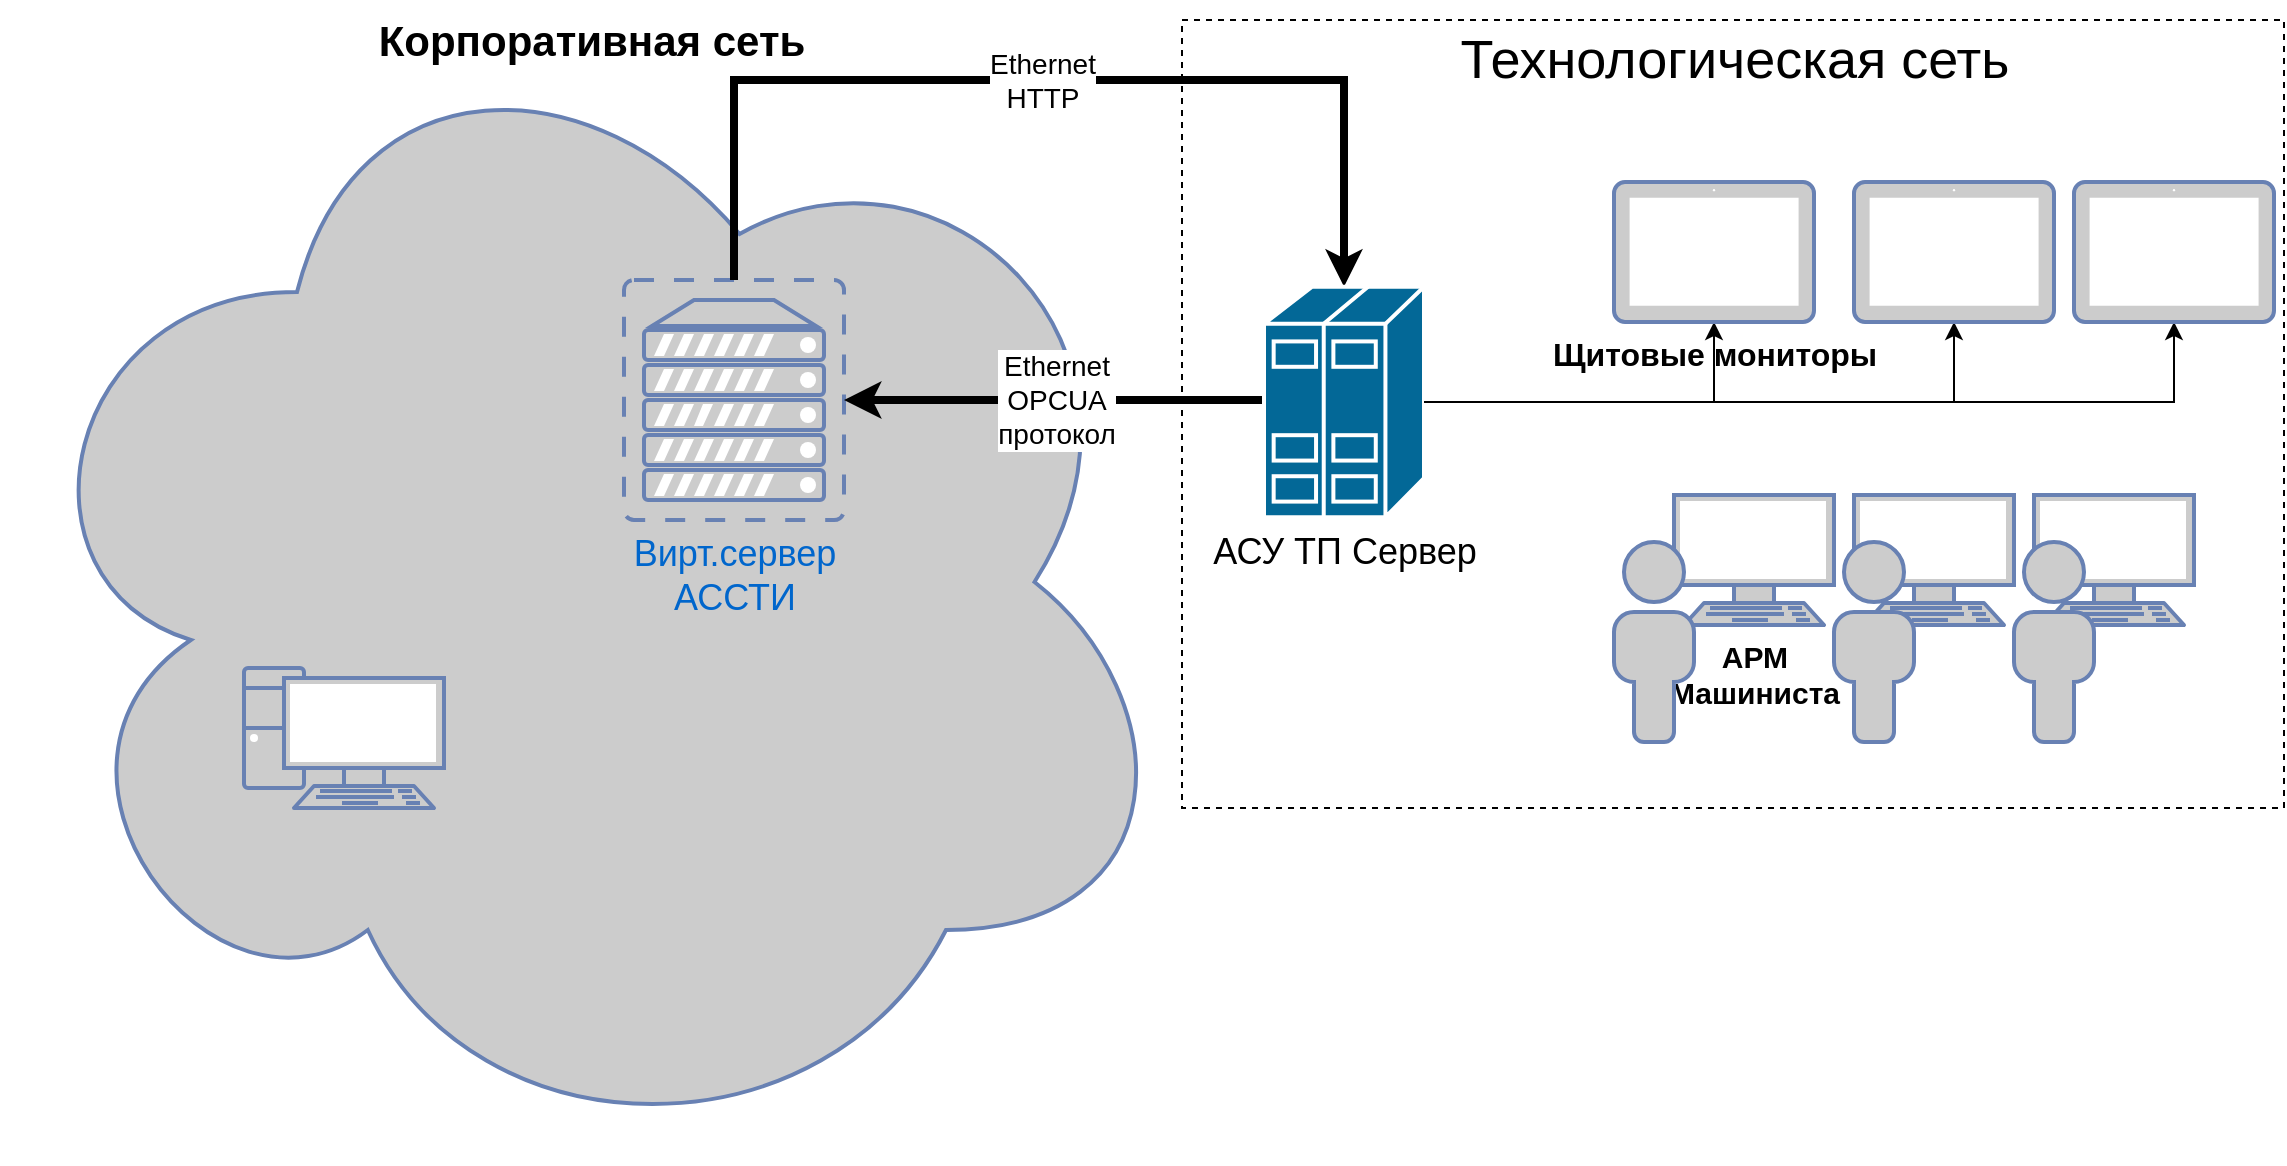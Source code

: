 <mxfile version="13.4.5" type="github" pages="2">
  <diagram id="UlmRlPu3MlplNsz4lUj-" name="Page-1">
    <mxGraphModel dx="1447" dy="755" grid="1" gridSize="10" guides="1" tooltips="1" connect="1" arrows="1" fold="1" page="1" pageScale="1" pageWidth="1169" pageHeight="827" math="0" shadow="0">
      <root>
        <mxCell id="0" />
        <mxCell id="1" parent="0" />
        <mxCell id="5tvt5PeshBpxNtrqeua9-6" value="" style="rounded=0;whiteSpace=wrap;html=1;dashed=1;" parent="1" vertex="1">
          <mxGeometry x="599" y="20" width="551" height="394" as="geometry" />
        </mxCell>
        <mxCell id="2" value="&lt;font color=&quot;#000000&quot;&gt;&lt;span style=&quot;font-size: 21px&quot;&gt;&lt;b&gt;Корпоративная сеть&lt;/b&gt;&lt;/span&gt;&lt;/font&gt;" style="ellipse;shape=cloud;whiteSpace=wrap;html=1;fontColor=#0066CC;verticalAlign=top;strokeColor=#6881B3;strokeWidth=2;fillColor=#CCCCCC;gradientDirection=north;" parent="1" vertex="1">
          <mxGeometry x="9" y="11" width="590" height="580" as="geometry" />
        </mxCell>
        <mxCell id="1UzGWbSAGFntDquRKkt2-6" value="&lt;font style=&quot;font-size: 18px&quot;&gt;Вирт.сервер&lt;br&gt;АССТИ&lt;/font&gt;" style="fontColor=#0066CC;verticalAlign=top;verticalLabelPosition=bottom;labelPosition=center;align=center;html=1;outlineConnect=0;fillColor=#CCCCCC;strokeColor=#6881B3;gradientColor=none;gradientDirection=north;strokeWidth=2;shape=mxgraph.networks.virtual_server;" parent="1" vertex="1">
          <mxGeometry x="320" y="150" width="110" height="120" as="geometry" />
        </mxCell>
        <mxCell id="1UzGWbSAGFntDquRKkt2-19" value="&lt;font style=&quot;font-size: 14px&quot;&gt;Ethernet&lt;br&gt;OPCUA&lt;br&gt;протокол&lt;/font&gt;" style="edgeStyle=orthogonalEdgeStyle;rounded=0;orthogonalLoop=1;jettySize=auto;html=1;exitX=1;exitY=0.5;exitDx=0;exitDy=0;exitPerimeter=0;startArrow=classic;startFill=1;endArrow=none;endFill=0;strokeWidth=4;entryX=0;entryY=0.5;entryDx=0;entryDy=0;entryPerimeter=0;" parent="1" source="1UzGWbSAGFntDquRKkt2-6" target="1UzGWbSAGFntDquRKkt2-2" edge="1">
          <mxGeometry relative="1" as="geometry">
            <Array as="points">
              <mxPoint x="640" y="210" />
            </Array>
            <mxPoint x="500" y="350" as="targetPoint" />
          </mxGeometry>
        </mxCell>
        <mxCell id="5tvt5PeshBpxNtrqeua9-2" value="&lt;font style=&quot;font-size: 14px&quot;&gt;Ethernet&lt;br&gt;HTTP&lt;br&gt;&lt;/font&gt;" style="edgeStyle=orthogonalEdgeStyle;rounded=0;orthogonalLoop=1;jettySize=auto;html=1;startArrow=classic;startFill=1;endArrow=none;endFill=0;strokeWidth=4;entryX=0.5;entryY=0;entryDx=0;entryDy=0;entryPerimeter=0;exitX=0.5;exitY=0;exitDx=0;exitDy=0;exitPerimeter=0;" parent="1" source="1UzGWbSAGFntDquRKkt2-2" target="1UzGWbSAGFntDquRKkt2-6" edge="1">
          <mxGeometry relative="1" as="geometry">
            <Array as="points">
              <mxPoint x="680" y="50" />
              <mxPoint x="375" y="50" />
            </Array>
            <mxPoint x="530" y="50" as="sourcePoint" />
            <mxPoint x="600.0" y="138" as="targetPoint" />
          </mxGeometry>
        </mxCell>
        <mxCell id="5tvt5PeshBpxNtrqeua9-3" value="" style="group" parent="1" vertex="1" connectable="0">
          <mxGeometry x="640" y="101" width="505" height="280" as="geometry" />
        </mxCell>
        <mxCell id="1UzGWbSAGFntDquRKkt2-2" value="&lt;font style=&quot;font-size: 18px&quot;&gt;АСУ ТП Сервер&lt;/font&gt;" style="shape=mxgraph.cisco.servers.standard_host;html=1;pointerEvents=1;dashed=0;fillColor=#036897;strokeColor=#ffffff;strokeWidth=2;verticalLabelPosition=bottom;verticalAlign=top;align=center;outlineConnect=0;" parent="5tvt5PeshBpxNtrqeua9-3" vertex="1">
          <mxGeometry y="52.37" width="80" height="115.25" as="geometry" />
        </mxCell>
        <mxCell id="1UzGWbSAGFntDquRKkt2-3" value="" style="fontColor=#0066CC;verticalAlign=top;verticalLabelPosition=bottom;labelPosition=center;align=center;html=1;outlineConnect=0;fillColor=#CCCCCC;strokeColor=#6881B3;gradientColor=none;gradientDirection=north;strokeWidth=2;shape=mxgraph.networks.terminal;" parent="5tvt5PeshBpxNtrqeua9-3" vertex="1">
          <mxGeometry x="385" y="156.5" width="80" height="65" as="geometry" />
        </mxCell>
        <mxCell id="1UzGWbSAGFntDquRKkt2-4" value="" style="fontColor=#0066CC;verticalAlign=top;verticalLabelPosition=bottom;labelPosition=center;align=center;html=1;outlineConnect=0;fillColor=#CCCCCC;strokeColor=#6881B3;gradientColor=none;gradientDirection=north;strokeWidth=2;shape=mxgraph.networks.terminal;" parent="5tvt5PeshBpxNtrqeua9-3" vertex="1">
          <mxGeometry x="295" y="156.5" width="80" height="65" as="geometry" />
        </mxCell>
        <mxCell id="1UzGWbSAGFntDquRKkt2-5" value="&lt;font style=&quot;font-size: 15px&quot; color=&quot;#000000&quot;&gt;АРМ&lt;br&gt;Машиниста&lt;br&gt;&lt;/font&gt;" style="fontColor=#0066CC;verticalAlign=top;verticalLabelPosition=bottom;labelPosition=center;align=center;html=1;outlineConnect=0;fillColor=#CCCCCC;strokeColor=#6881B3;gradientColor=none;gradientDirection=north;strokeWidth=2;shape=mxgraph.networks.terminal;fontStyle=1" parent="5tvt5PeshBpxNtrqeua9-3" vertex="1">
          <mxGeometry x="205" y="156.5" width="80" height="65" as="geometry" />
        </mxCell>
        <mxCell id="1UzGWbSAGFntDquRKkt2-18" style="edgeStyle=orthogonalEdgeStyle;rounded=0;orthogonalLoop=1;jettySize=auto;html=1;exitX=0.5;exitY=1;exitDx=0;exitDy=0;exitPerimeter=0;startArrow=classic;startFill=1;endArrow=none;endFill=0;" parent="5tvt5PeshBpxNtrqeua9-3" source="1UzGWbSAGFntDquRKkt2-7" target="1UzGWbSAGFntDquRKkt2-2" edge="1">
          <mxGeometry relative="1" as="geometry">
            <mxPoint x="59.2" y="204.005" as="targetPoint" />
          </mxGeometry>
        </mxCell>
        <mxCell id="1UzGWbSAGFntDquRKkt2-7" value="&lt;font color=&quot;#000000&quot; size=&quot;1&quot;&gt;&lt;b style=&quot;font-size: 16px&quot;&gt;Щитовые мониторы&lt;/b&gt;&lt;/font&gt;" style="fontColor=#0066CC;verticalAlign=top;verticalLabelPosition=bottom;labelPosition=center;align=center;html=1;outlineConnect=0;fillColor=#CCCCCC;strokeColor=#6881B3;gradientColor=none;gradientDirection=north;strokeWidth=2;shape=mxgraph.networks.tablet;" parent="5tvt5PeshBpxNtrqeua9-3" vertex="1">
          <mxGeometry x="175" width="100" height="70" as="geometry" />
        </mxCell>
        <mxCell id="1UzGWbSAGFntDquRKkt2-17" style="edgeStyle=orthogonalEdgeStyle;rounded=0;orthogonalLoop=1;jettySize=auto;html=1;exitX=0.5;exitY=1;exitDx=0;exitDy=0;exitPerimeter=0;startArrow=classic;startFill=1;endArrow=none;endFill=0;" parent="5tvt5PeshBpxNtrqeua9-3" source="1UzGWbSAGFntDquRKkt2-8" target="1UzGWbSAGFntDquRKkt2-2" edge="1">
          <mxGeometry relative="1" as="geometry">
            <mxPoint x="80" y="130" as="targetPoint" />
          </mxGeometry>
        </mxCell>
        <mxCell id="1UzGWbSAGFntDquRKkt2-8" value="" style="fontColor=#0066CC;verticalAlign=top;verticalLabelPosition=bottom;labelPosition=center;align=center;html=1;outlineConnect=0;fillColor=#CCCCCC;strokeColor=#6881B3;gradientColor=none;gradientDirection=north;strokeWidth=2;shape=mxgraph.networks.tablet;" parent="5tvt5PeshBpxNtrqeua9-3" vertex="1">
          <mxGeometry x="295" width="100" height="70" as="geometry" />
        </mxCell>
        <mxCell id="1UzGWbSAGFntDquRKkt2-16" style="edgeStyle=orthogonalEdgeStyle;rounded=0;orthogonalLoop=1;jettySize=auto;html=1;exitX=0.5;exitY=1;exitDx=0;exitDy=0;exitPerimeter=0;startArrow=classic;startFill=1;endArrow=none;endFill=0;" parent="5tvt5PeshBpxNtrqeua9-3" source="1UzGWbSAGFntDquRKkt2-9" target="1UzGWbSAGFntDquRKkt2-2" edge="1">
          <mxGeometry relative="1" as="geometry" />
        </mxCell>
        <mxCell id="1UzGWbSAGFntDquRKkt2-9" value="" style="fontColor=#0066CC;verticalAlign=top;verticalLabelPosition=bottom;labelPosition=center;align=center;html=1;outlineConnect=0;fillColor=#CCCCCC;strokeColor=#6881B3;gradientColor=none;gradientDirection=north;strokeWidth=2;shape=mxgraph.networks.tablet;" parent="5tvt5PeshBpxNtrqeua9-3" vertex="1">
          <mxGeometry x="405" width="100" height="70" as="geometry" />
        </mxCell>
        <mxCell id="1UzGWbSAGFntDquRKkt2-10" value="" style="fontColor=#0066CC;verticalAlign=top;verticalLabelPosition=bottom;labelPosition=center;align=center;html=1;outlineConnect=0;fillColor=#CCCCCC;strokeColor=#6881B3;gradientColor=none;gradientDirection=north;strokeWidth=2;shape=mxgraph.networks.user_male;" parent="5tvt5PeshBpxNtrqeua9-3" vertex="1">
          <mxGeometry x="175" y="180" width="40" height="100" as="geometry" />
        </mxCell>
        <mxCell id="1UzGWbSAGFntDquRKkt2-11" value="" style="fontColor=#0066CC;verticalAlign=top;verticalLabelPosition=bottom;labelPosition=center;align=center;html=1;outlineConnect=0;fillColor=#CCCCCC;strokeColor=#6881B3;gradientColor=none;gradientDirection=north;strokeWidth=2;shape=mxgraph.networks.user_male;" parent="5tvt5PeshBpxNtrqeua9-3" vertex="1">
          <mxGeometry x="285" y="180" width="40" height="100" as="geometry" />
        </mxCell>
        <mxCell id="1UzGWbSAGFntDquRKkt2-12" value="" style="fontColor=#0066CC;verticalAlign=top;verticalLabelPosition=bottom;labelPosition=center;align=center;html=1;outlineConnect=0;fillColor=#CCCCCC;strokeColor=#6881B3;gradientColor=none;gradientDirection=north;strokeWidth=2;shape=mxgraph.networks.user_male;" parent="5tvt5PeshBpxNtrqeua9-3" vertex="1">
          <mxGeometry x="375" y="180" width="40" height="100" as="geometry" />
        </mxCell>
        <mxCell id="5tvt5PeshBpxNtrqeua9-4" value="" style="fontColor=#0066CC;verticalAlign=top;verticalLabelPosition=bottom;labelPosition=center;align=center;html=1;outlineConnect=0;fillColor=#CCCCCC;strokeColor=#6881B3;gradientColor=none;gradientDirection=north;strokeWidth=2;shape=mxgraph.networks.pc;" parent="1" vertex="1">
          <mxGeometry x="130" y="344" width="100" height="70" as="geometry" />
        </mxCell>
        <mxCell id="5Uj1U9BEtgQ4sgeMfXVR-2" value="Технологическая сеть" style="text;html=1;resizable=0;autosize=1;align=center;verticalAlign=middle;points=[];fillColor=none;strokeColor=none;rounded=0;fontSize=27;" vertex="1" parent="1">
          <mxGeometry x="729.5" y="20" width="290" height="40" as="geometry" />
        </mxCell>
      </root>
    </mxGraphModel>
  </diagram>
  <diagram id="fvJauqjlG-KV8j_j-Zet" name="Page-2">
    <mxGraphModel dx="1736" dy="906" grid="1" gridSize="10" guides="1" tooltips="1" connect="1" arrows="1" fold="1" page="1" pageScale="1" pageWidth="1169" pageHeight="827" math="0" shadow="0">
      <root>
        <mxCell id="mN69lAe2RCZF8AgsvQ01-0" />
        <mxCell id="mN69lAe2RCZF8AgsvQ01-1" parent="mN69lAe2RCZF8AgsvQ01-0" />
        <mxCell id="mN69lAe2RCZF8AgsvQ01-8" value="" style="whiteSpace=wrap;html=1;aspect=fixed;dashed=1;" vertex="1" parent="mN69lAe2RCZF8AgsvQ01-1">
          <mxGeometry x="162" y="40" width="700" height="700" as="geometry" />
        </mxCell>
        <mxCell id="mN69lAe2RCZF8AgsvQ01-20" style="edgeStyle=orthogonalEdgeStyle;rounded=0;orthogonalLoop=1;jettySize=auto;html=1;exitX=0;exitY=0.5;exitDx=0;exitDy=0;entryX=1;entryY=0.5;entryDx=0;entryDy=0;entryPerimeter=0;endSize=9;strokeWidth=3;" edge="1" parent="mN69lAe2RCZF8AgsvQ01-1" source="mN69lAe2RCZF8AgsvQ01-2" target="mN69lAe2RCZF8AgsvQ01-18">
          <mxGeometry relative="1" as="geometry" />
        </mxCell>
        <mxCell id="mN69lAe2RCZF8AgsvQ01-30" value="&lt;font style=&quot;font-size: 22px&quot;&gt;online&lt;/font&gt;" style="edgeStyle=isometricEdgeStyle;rounded=0;orthogonalLoop=1;jettySize=auto;html=1;exitX=0;exitY=0.25;exitDx=0;exitDy=0;entryX=0.75;entryY=1;entryDx=0;entryDy=0;endSize=9;strokeWidth=3;startArrow=classic;startFill=1;startSize=9;" edge="1" parent="mN69lAe2RCZF8AgsvQ01-1" source="mN69lAe2RCZF8AgsvQ01-2" target="mN69lAe2RCZF8AgsvQ01-28">
          <mxGeometry relative="1" as="geometry">
            <Array as="points">
              <mxPoint x="392" y="520" />
            </Array>
          </mxGeometry>
        </mxCell>
        <mxCell id="mN69lAe2RCZF8AgsvQ01-2" value="" style="shape=image;html=1;verticalAlign=top;verticalLabelPosition=bottom;labelBackgroundColor=#ffffff;imageAspect=0;aspect=fixed;image=https://cdn4.iconfinder.com/data/icons/redis-2/1451/Untitled-2-128.png;dashed=1;" vertex="1" parent="mN69lAe2RCZF8AgsvQ01-1">
          <mxGeometry x="499" y="550" width="168" height="168" as="geometry" />
        </mxCell>
        <mxCell id="mN69lAe2RCZF8AgsvQ01-31" value="&lt;font style=&quot;font-size: 18px&quot;&gt;Archive&lt;/font&gt;" style="edgeStyle=isometricEdgeStyle;rounded=0;orthogonalLoop=1;jettySize=auto;html=1;exitX=0.5;exitY=0;exitDx=0;exitDy=0;exitPerimeter=0;entryX=0.25;entryY=1;entryDx=0;entryDy=0;endSize=9;strokeWidth=3;startArrow=classic;startFill=1;endArrow=classic;endFill=1;startSize=9;" edge="1" parent="mN69lAe2RCZF8AgsvQ01-1" source="mN69lAe2RCZF8AgsvQ01-3" target="mN69lAe2RCZF8AgsvQ01-28">
          <mxGeometry relative="1" as="geometry" />
        </mxCell>
        <mxCell id="mN69lAe2RCZF8AgsvQ01-3" value="" style="outlineConnect=0;dashed=0;verticalLabelPosition=bottom;verticalAlign=top;align=center;html=1;shape=mxgraph.aws3.mysql_db_instance;fillColor=#2E73B8;gradientColor=none;" vertex="1" parent="mN69lAe2RCZF8AgsvQ01-1">
          <mxGeometry x="182" y="571.75" width="140" height="124.5" as="geometry" />
        </mxCell>
        <mxCell id="mN69lAe2RCZF8AgsvQ01-12" value="&lt;font style=&quot;font-size: 23px&quot;&gt;Subscribe&lt;br&gt;to change event&lt;/font&gt;" style="edgeStyle=orthogonalEdgeStyle;rounded=0;orthogonalLoop=1;jettySize=auto;html=1;exitX=0;exitY=0.5;exitDx=0;exitDy=0;endSize=9;" edge="1" parent="mN69lAe2RCZF8AgsvQ01-1" source="mN69lAe2RCZF8AgsvQ01-9" target="mN69lAe2RCZF8AgsvQ01-2">
          <mxGeometry x="-0.591" y="45" relative="1" as="geometry">
            <mxPoint x="-45" y="44" as="offset" />
          </mxGeometry>
        </mxCell>
        <mxCell id="mN69lAe2RCZF8AgsvQ01-9" value="&lt;span style=&quot;font-size: 18px&quot;&gt;Python OPC UA Client 1&lt;/span&gt;" style="rounded=1;whiteSpace=wrap;html=1;strokeWidth=8;" vertex="1" parent="mN69lAe2RCZF8AgsvQ01-1">
          <mxGeometry x="682" y="120" width="160" height="90" as="geometry" />
        </mxCell>
        <mxCell id="mN69lAe2RCZF8AgsvQ01-13" style="edgeStyle=orthogonalEdgeStyle;rounded=0;orthogonalLoop=1;jettySize=auto;html=1;exitX=0;exitY=0.5;exitDx=0;exitDy=0;endSize=9;" edge="1" parent="mN69lAe2RCZF8AgsvQ01-1" source="mN69lAe2RCZF8AgsvQ01-10">
          <mxGeometry relative="1" as="geometry">
            <mxPoint x="582" y="550" as="targetPoint" />
          </mxGeometry>
        </mxCell>
        <mxCell id="mN69lAe2RCZF8AgsvQ01-10" value="&lt;span style=&quot;font-size: 18px&quot;&gt;Python OPC UA Client 2&lt;/span&gt;" style="rounded=1;whiteSpace=wrap;html=1;strokeWidth=8;" vertex="1" parent="mN69lAe2RCZF8AgsvQ01-1">
          <mxGeometry x="682" y="240" width="160" height="90" as="geometry" />
        </mxCell>
        <mxCell id="mN69lAe2RCZF8AgsvQ01-14" style="edgeStyle=orthogonalEdgeStyle;rounded=0;orthogonalLoop=1;jettySize=auto;html=1;exitX=0;exitY=0.5;exitDx=0;exitDy=0;entryX=0.5;entryY=0;entryDx=0;entryDy=0;endSize=9;" edge="1" parent="mN69lAe2RCZF8AgsvQ01-1" source="mN69lAe2RCZF8AgsvQ01-11" target="mN69lAe2RCZF8AgsvQ01-2">
          <mxGeometry relative="1" as="geometry">
            <mxPoint x="582" y="570" as="targetPoint" />
          </mxGeometry>
        </mxCell>
        <mxCell id="mN69lAe2RCZF8AgsvQ01-11" value="&lt;font style=&quot;font-size: 18px&quot;&gt;Python OPC UA Client N&lt;/font&gt;" style="rounded=1;whiteSpace=wrap;html=1;strokeWidth=8;" vertex="1" parent="mN69lAe2RCZF8AgsvQ01-1">
          <mxGeometry x="682" y="369" width="160" height="90" as="geometry" />
        </mxCell>
        <mxCell id="mN69lAe2RCZF8AgsvQ01-15" value="" style="shape=image;html=1;verticalAlign=top;verticalLabelPosition=bottom;labelBackgroundColor=#ffffff;imageAspect=0;aspect=fixed;image=https://cdn4.iconfinder.com/data/icons/logos-and-brands/512/267_Python_logo-128.png;strokeWidth=8;" vertex="1" parent="mN69lAe2RCZF8AgsvQ01-1">
          <mxGeometry x="442" y="440" width="70" height="70" as="geometry" />
        </mxCell>
        <mxCell id="mN69lAe2RCZF8AgsvQ01-17" value="Script" style="html=1;strokeColor=none;fillColor=#0079D6;labelPosition=center;verticalLabelPosition=middle;verticalAlign=top;align=center;fontSize=12;outlineConnect=0;spacingTop=-6;fontColor=#FFFFFF;shape=mxgraph.sitemap.script;" vertex="1" parent="mN69lAe2RCZF8AgsvQ01-1">
          <mxGeometry x="512" y="440" width="120" height="70" as="geometry" />
        </mxCell>
        <mxCell id="mN69lAe2RCZF8AgsvQ01-21" style="edgeStyle=orthogonalEdgeStyle;rounded=0;orthogonalLoop=1;jettySize=auto;html=1;exitX=0;exitY=0.5;exitDx=0;exitDy=0;exitPerimeter=0;entryX=1;entryY=0.5;entryDx=0;entryDy=0;entryPerimeter=0;strokeWidth=3;endSize=9;" edge="1" parent="mN69lAe2RCZF8AgsvQ01-1" source="mN69lAe2RCZF8AgsvQ01-18" target="mN69lAe2RCZF8AgsvQ01-3">
          <mxGeometry relative="1" as="geometry" />
        </mxCell>
        <mxCell id="mN69lAe2RCZF8AgsvQ01-18" value="Script" style="html=1;strokeColor=none;fillColor=#0079D6;labelPosition=center;verticalLabelPosition=middle;verticalAlign=top;align=center;fontSize=12;outlineConnect=0;spacingTop=-6;fontColor=#FFFFFF;shape=mxgraph.sitemap.script;" vertex="1" parent="mN69lAe2RCZF8AgsvQ01-1">
          <mxGeometry x="352" y="599" width="120" height="70" as="geometry" />
        </mxCell>
        <mxCell id="mN69lAe2RCZF8AgsvQ01-19" value="" style="shape=image;html=1;verticalAlign=top;verticalLabelPosition=bottom;labelBackgroundColor=#ffffff;imageAspect=0;aspect=fixed;image=https://cdn4.iconfinder.com/data/icons/logos-and-brands/512/267_Python_logo-128.png;strokeWidth=8;" vertex="1" parent="mN69lAe2RCZF8AgsvQ01-1">
          <mxGeometry x="377" y="669" width="70" height="70" as="geometry" />
        </mxCell>
        <mxCell id="mN69lAe2RCZF8AgsvQ01-24" style="edgeStyle=orthogonalEdgeStyle;rounded=0;orthogonalLoop=1;jettySize=auto;html=1;exitX=0;exitY=0.5;exitDx=0;exitDy=0;entryX=1;entryY=0.5;entryDx=0;entryDy=0;endSize=9;strokeWidth=3;" edge="1" parent="mN69lAe2RCZF8AgsvQ01-1" source="mN69lAe2RCZF8AgsvQ01-23" target="mN69lAe2RCZF8AgsvQ01-9">
          <mxGeometry relative="1" as="geometry" />
        </mxCell>
        <mxCell id="mN69lAe2RCZF8AgsvQ01-23" value="&lt;span style=&quot;font-size: 18px&quot;&gt;OPC UA Server 1&lt;/span&gt;" style="rounded=1;whiteSpace=wrap;html=1;strokeWidth=8;" vertex="1" parent="mN69lAe2RCZF8AgsvQ01-1">
          <mxGeometry x="910" y="120" width="160" height="90" as="geometry" />
        </mxCell>
        <mxCell id="mN69lAe2RCZF8AgsvQ01-26" style="edgeStyle=orthogonalEdgeStyle;rounded=0;orthogonalLoop=1;jettySize=auto;html=1;exitX=0;exitY=0.5;exitDx=0;exitDy=0;entryX=1;entryY=0.5;entryDx=0;entryDy=0;endSize=9;strokeWidth=3;" edge="1" parent="mN69lAe2RCZF8AgsvQ01-1" source="mN69lAe2RCZF8AgsvQ01-25" target="mN69lAe2RCZF8AgsvQ01-10">
          <mxGeometry relative="1" as="geometry" />
        </mxCell>
        <mxCell id="mN69lAe2RCZF8AgsvQ01-25" value="&lt;span style=&quot;font-size: 18px&quot;&gt;OPC UA Server 2&lt;/span&gt;" style="rounded=1;whiteSpace=wrap;html=1;strokeWidth=8;" vertex="1" parent="mN69lAe2RCZF8AgsvQ01-1">
          <mxGeometry x="910" y="240" width="160" height="90" as="geometry" />
        </mxCell>
        <mxCell id="mN69lAe2RCZF8AgsvQ01-28" value="&lt;font style=&quot;font-size: 25px&quot;&gt;Web Framework&lt;br&gt;&lt;br&gt;JSONRPC API&lt;br&gt;&lt;/font&gt;" style="rounded=0;whiteSpace=wrap;html=1;strokeWidth=8;" vertex="1" parent="mN69lAe2RCZF8AgsvQ01-1">
          <mxGeometry x="182" y="110" width="250" height="300" as="geometry" />
        </mxCell>
        <mxCell id="mN69lAe2RCZF8AgsvQ01-29" value="" style="shape=image;html=1;verticalAlign=top;verticalLabelPosition=bottom;labelBackgroundColor=#ffffff;imageAspect=0;aspect=fixed;image=https://cdn4.iconfinder.com/data/icons/logos-and-brands/512/267_Python_logo-128.png;strokeWidth=8;" vertex="1" parent="mN69lAe2RCZF8AgsvQ01-1">
          <mxGeometry x="362" y="110" width="70" height="70" as="geometry" />
        </mxCell>
        <mxCell id="mN69lAe2RCZF8AgsvQ01-34" style="edgeStyle=orthogonalEdgeStyle;rounded=0;orthogonalLoop=1;jettySize=auto;html=1;exitX=0;exitY=0.5;exitDx=0;exitDy=0;entryX=1;entryY=0.5;entryDx=0;entryDy=0;startArrow=none;startFill=0;startSize=9;endArrow=classic;endFill=1;endSize=9;strokeWidth=3;" edge="1" parent="mN69lAe2RCZF8AgsvQ01-1" source="mN69lAe2RCZF8AgsvQ01-32" target="mN69lAe2RCZF8AgsvQ01-11">
          <mxGeometry relative="1" as="geometry" />
        </mxCell>
        <mxCell id="mN69lAe2RCZF8AgsvQ01-32" value="&lt;span style=&quot;font-size: 18px&quot;&gt;OPC UA Server N&lt;/span&gt;" style="rounded=1;whiteSpace=wrap;html=1;strokeWidth=8;" vertex="1" parent="mN69lAe2RCZF8AgsvQ01-1">
          <mxGeometry x="910" y="369" width="160" height="90" as="geometry" />
        </mxCell>
        <mxCell id="B0AmXj0vZOy1pH0MED0U-0" value="Text" style="text;html=1;resizable=0;autosize=1;align=center;verticalAlign=middle;points=[];fillColor=none;strokeColor=none;rounded=0;" vertex="1" parent="mN69lAe2RCZF8AgsvQ01-1">
          <mxGeometry x="470" y="420" width="40" height="20" as="geometry" />
        </mxCell>
        <mxCell id="B0AmXj0vZOy1pH0MED0U-1" value="ASSTI Server" style="text;html=1;resizable=0;autosize=1;align=center;verticalAlign=middle;points=[];fillColor=none;strokeColor=none;rounded=0;fontSize=40;" vertex="1" parent="mN69lAe2RCZF8AgsvQ01-1">
          <mxGeometry x="372" y="40" width="260" height="50" as="geometry" />
        </mxCell>
      </root>
    </mxGraphModel>
  </diagram>
</mxfile>
